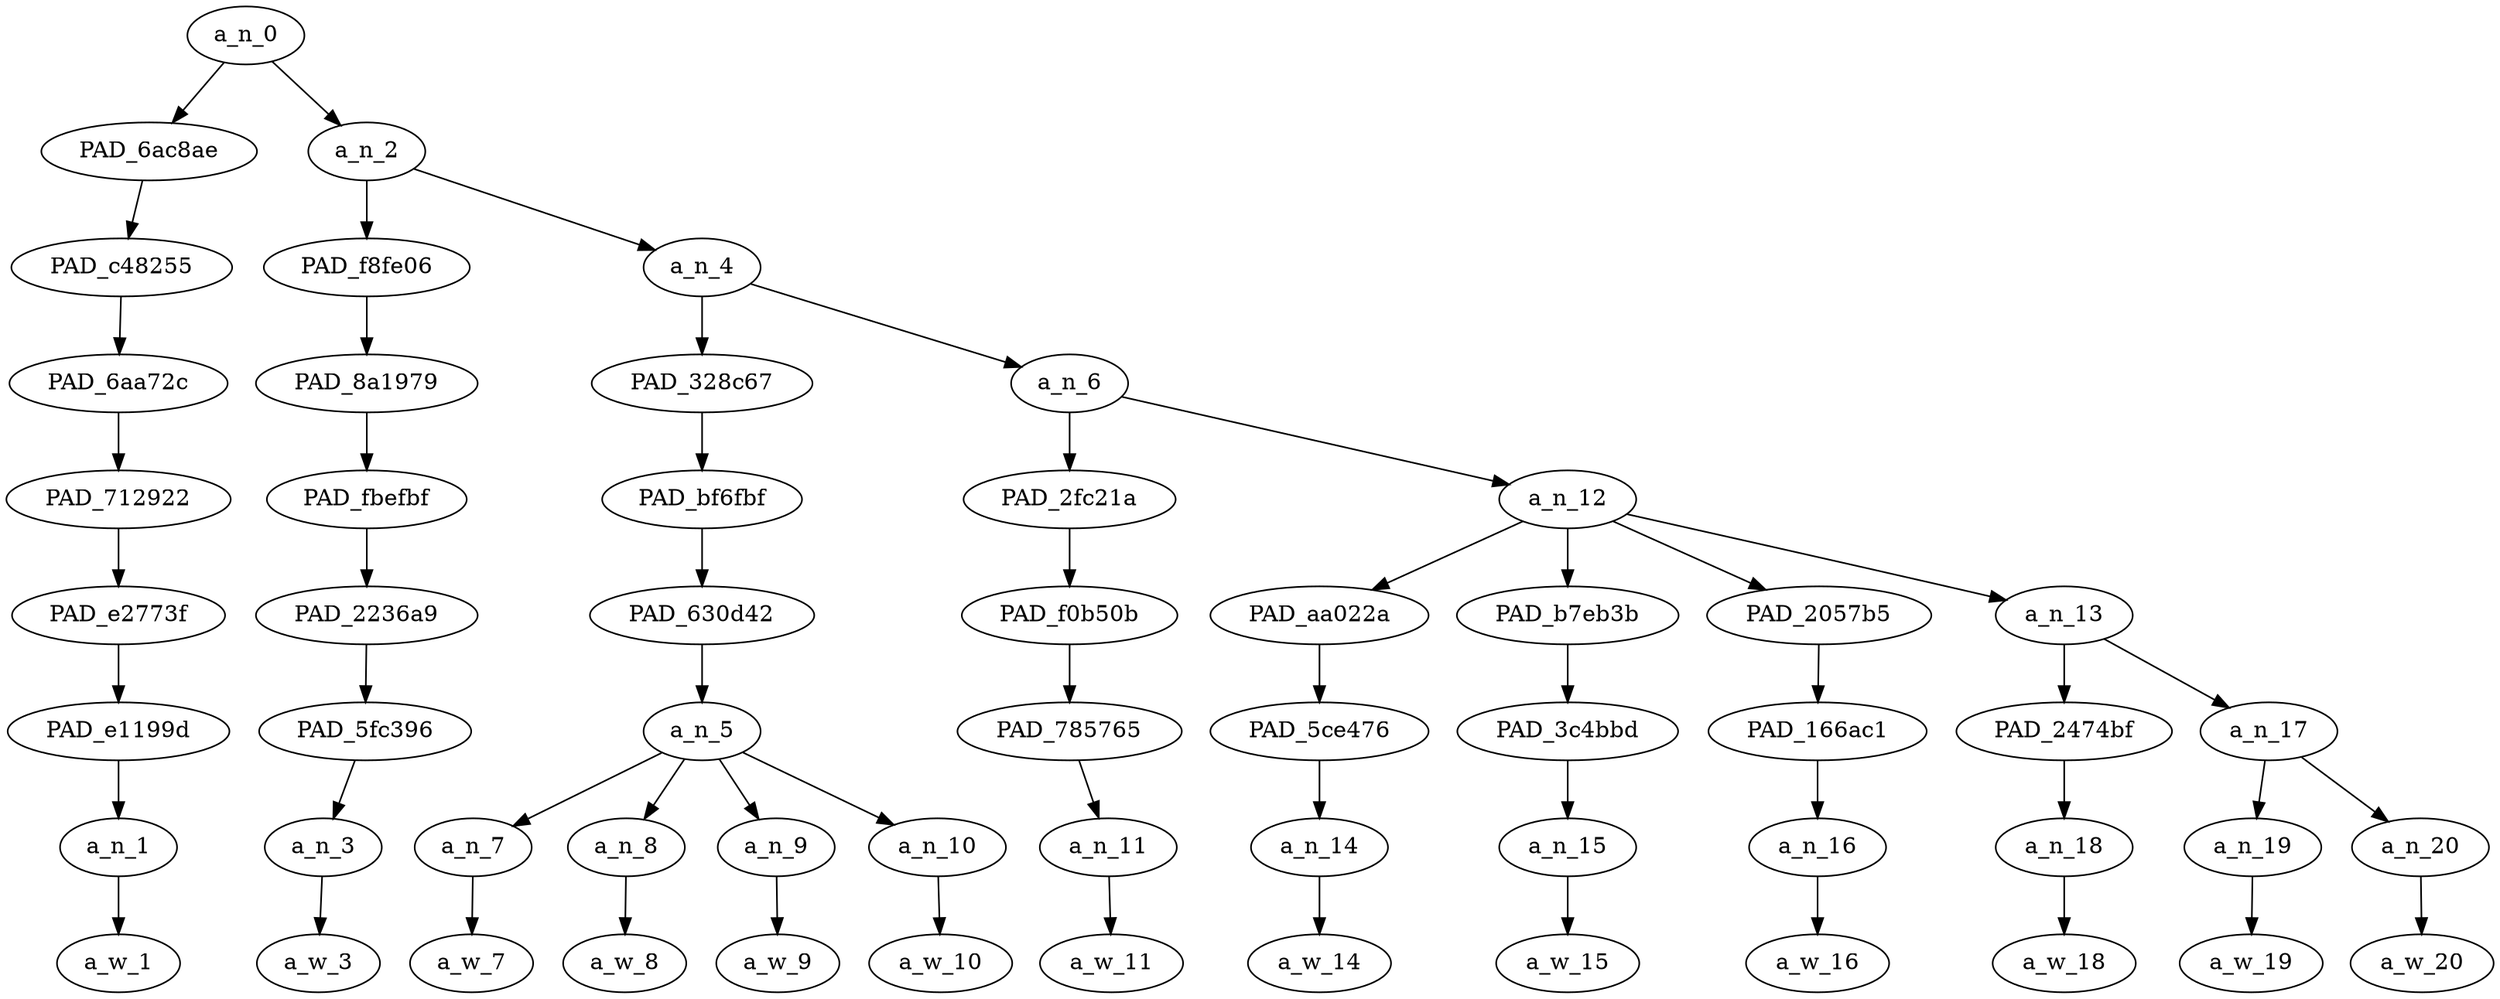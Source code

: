 strict digraph "" {
	a_n_0	[div_dir=1,
		index=0,
		level=8,
		pos="1.70703125,8!",
		text_span="[0, 1, 2, 3, 4, 5, 6, 7, 8, 9, 10, 11, 12]",
		value=1.00000001];
	PAD_6ac8ae	[div_dir=1,
		index=0,
		level=7,
		pos="0.0,7!",
		text_span="[0]",
		value=0.08370610];
	a_n_0 -> PAD_6ac8ae;
	a_n_2	[div_dir=1,
		index=1,
		level=7,
		pos="3.4140625,7!",
		text_span="[1, 2, 3, 4, 5, 6, 7, 8, 9, 10, 11, 12]",
		value=0.91509082];
	a_n_0 -> a_n_2;
	PAD_c48255	[div_dir=1,
		index=0,
		level=6,
		pos="0.0,6!",
		text_span="[0]",
		value=0.08370610];
	PAD_6ac8ae -> PAD_c48255;
	PAD_6aa72c	[div_dir=1,
		index=0,
		level=5,
		pos="0.0,5!",
		text_span="[0]",
		value=0.08370610];
	PAD_c48255 -> PAD_6aa72c;
	PAD_712922	[div_dir=1,
		index=0,
		level=4,
		pos="0.0,4!",
		text_span="[0]",
		value=0.08370610];
	PAD_6aa72c -> PAD_712922;
	PAD_e2773f	[div_dir=1,
		index=0,
		level=3,
		pos="0.0,3!",
		text_span="[0]",
		value=0.08370610];
	PAD_712922 -> PAD_e2773f;
	PAD_e1199d	[div_dir=1,
		index=0,
		level=2,
		pos="0.0,2!",
		text_span="[0]",
		value=0.08370610];
	PAD_e2773f -> PAD_e1199d;
	a_n_1	[div_dir=1,
		index=0,
		level=1,
		pos="0.0,1!",
		text_span="[0]",
		value=0.08370610];
	PAD_e1199d -> a_n_1;
	a_w_1	[div_dir=0,
		index=0,
		level=0,
		pos="0,0!",
		text_span="[0]",
		value=lol];
	a_n_1 -> a_w_1;
	PAD_f8fe06	[div_dir=-1,
		index=1,
		level=6,
		pos="1.0,6!",
		text_span="[1]",
		value=0.04046633];
	a_n_2 -> PAD_f8fe06;
	a_n_4	[div_dir=1,
		index=2,
		level=6,
		pos="5.828125,6!",
		text_span="[2, 3, 4, 5, 6, 7, 8, 9, 10, 11, 12]",
		value=0.87340446];
	a_n_2 -> a_n_4;
	PAD_8a1979	[div_dir=-1,
		index=1,
		level=5,
		pos="1.0,5!",
		text_span="[1]",
		value=0.04046633];
	PAD_f8fe06 -> PAD_8a1979;
	PAD_fbefbf	[div_dir=-1,
		index=1,
		level=4,
		pos="1.0,4!",
		text_span="[1]",
		value=0.04046633];
	PAD_8a1979 -> PAD_fbefbf;
	PAD_2236a9	[div_dir=-1,
		index=1,
		level=3,
		pos="1.0,3!",
		text_span="[1]",
		value=0.04046633];
	PAD_fbefbf -> PAD_2236a9;
	PAD_5fc396	[div_dir=-1,
		index=1,
		level=2,
		pos="1.0,2!",
		text_span="[1]",
		value=0.04046633];
	PAD_2236a9 -> PAD_5fc396;
	a_n_3	[div_dir=-1,
		index=1,
		level=1,
		pos="1.0,1!",
		text_span="[1]",
		value=0.04046633];
	PAD_5fc396 -> a_n_3;
	a_w_3	[div_dir=0,
		index=1,
		level=0,
		pos="1,0!",
		text_span="[1]",
		value=gives];
	a_n_3 -> a_w_3;
	PAD_328c67	[div_dir=1,
		index=2,
		level=5,
		pos="3.5,5!",
		text_span="[2, 3, 4, 5]",
		value=0.13074301];
	a_n_4 -> PAD_328c67;
	a_n_6	[div_dir=1,
		index=3,
		level=5,
		pos="8.15625,5!",
		text_span="[6, 7, 8, 9, 10, 11, 12]",
		value=0.74132747];
	a_n_4 -> a_n_6;
	PAD_bf6fbf	[div_dir=1,
		index=2,
		level=4,
		pos="3.5,4!",
		text_span="[2, 3, 4, 5]",
		value=0.13074301];
	PAD_328c67 -> PAD_bf6fbf;
	PAD_630d42	[div_dir=1,
		index=2,
		level=3,
		pos="3.5,3!",
		text_span="[2, 3, 4, 5]",
		value=0.13074301];
	PAD_bf6fbf -> PAD_630d42;
	a_n_5	[div_dir=1,
		index=2,
		level=2,
		pos="3.5,2!",
		text_span="[2, 3, 4, 5]",
		value=0.13074301];
	PAD_630d42 -> a_n_5;
	a_n_7	[div_dir=1,
		index=2,
		level=1,
		pos="2.0,1!",
		text_span="[2]",
		value=0.03056437];
	a_n_5 -> a_n_7;
	a_n_8	[div_dir=1,
		index=3,
		level=1,
		pos="3.0,1!",
		text_span="[3]",
		value=0.03070064];
	a_n_5 -> a_n_8;
	a_n_9	[div_dir=1,
		index=4,
		level=1,
		pos="4.0,1!",
		text_span="[4]",
		value=0.03020634];
	a_n_5 -> a_n_9;
	a_n_10	[div_dir=-1,
		index=5,
		level=1,
		pos="5.0,1!",
		text_span="[5]",
		value=0.03922254];
	a_n_5 -> a_n_10;
	a_w_7	[div_dir=0,
		index=2,
		level=0,
		pos="2,0!",
		text_span="[2]",
		value=a];
	a_n_7 -> a_w_7;
	a_w_8	[div_dir=0,
		index=3,
		level=0,
		pos="3,0!",
		text_span="[3]",
		value=whole];
	a_n_8 -> a_w_8;
	a_w_9	[div_dir=0,
		index=4,
		level=0,
		pos="4,0!",
		text_span="[4]",
		value=new];
	a_n_9 -> a_w_9;
	a_w_10	[div_dir=0,
		index=5,
		level=0,
		pos="5,0!",
		text_span="[5]",
		value=meaning];
	a_n_10 -> a_w_10;
	PAD_2fc21a	[div_dir=1,
		index=3,
		level=4,
		pos="6.0,4!",
		text_span="[6]",
		value=0.02889345];
	a_n_6 -> PAD_2fc21a;
	a_n_12	[div_dir=1,
		index=4,
		level=4,
		pos="10.3125,4!",
		text_span="[7, 8, 9, 10, 11, 12]",
		value=0.71092183];
	a_n_6 -> a_n_12;
	PAD_f0b50b	[div_dir=1,
		index=3,
		level=3,
		pos="6.0,3!",
		text_span="[6]",
		value=0.02889345];
	PAD_2fc21a -> PAD_f0b50b;
	PAD_785765	[div_dir=1,
		index=3,
		level=2,
		pos="6.0,2!",
		text_span="[6]",
		value=0.02889345];
	PAD_f0b50b -> PAD_785765;
	a_n_11	[div_dir=1,
		index=6,
		level=1,
		pos="6.0,1!",
		text_span="[6]",
		value=0.02889345];
	PAD_785765 -> a_n_11;
	a_w_11	[div_dir=0,
		index=6,
		level=0,
		pos="6,0!",
		text_span="[6]",
		value=to];
	a_n_11 -> a_w_11;
	PAD_aa022a	[div_dir=1,
		index=5,
		level=3,
		pos="10.0,3!",
		text_span="[10]",
		value=0.15098310];
	a_n_12 -> PAD_aa022a;
	PAD_b7eb3b	[div_dir=1,
		index=6,
		level=3,
		pos="11.0,3!",
		text_span="[11]",
		value=0.23842750];
	a_n_12 -> PAD_b7eb3b;
	PAD_2057b5	[div_dir=1,
		index=7,
		level=3,
		pos="12.0,3!",
		text_span="[12]",
		value=0.07581011];
	a_n_12 -> PAD_2057b5;
	a_n_13	[div_dir=1,
		index=4,
		level=3,
		pos="8.25,3!",
		text_span="[7, 8, 9]",
		value=0.24415656];
	a_n_12 -> a_n_13;
	PAD_5ce476	[div_dir=1,
		index=6,
		level=2,
		pos="10.0,2!",
		text_span="[10]",
		value=0.15098310];
	PAD_aa022a -> PAD_5ce476;
	a_n_14	[div_dir=1,
		index=10,
		level=1,
		pos="10.0,1!",
		text_span="[10]",
		value=0.15098310];
	PAD_5ce476 -> a_n_14;
	a_w_14	[div_dir=0,
		index=10,
		level=0,
		pos="10,0!",
		text_span="[10]",
		value=fuggen];
	a_n_14 -> a_w_14;
	PAD_3c4bbd	[div_dir=1,
		index=7,
		level=2,
		pos="11.0,2!",
		text_span="[11]",
		value=0.23842750];
	PAD_b7eb3b -> PAD_3c4bbd;
	a_n_15	[div_dir=1,
		index=11,
		level=1,
		pos="11.0,1!",
		text_span="[11]",
		value=0.23842750];
	PAD_3c4bbd -> a_n_15;
	a_w_15	[div_dir=0,
		index=11,
		level=0,
		pos="11,0!",
		text_span="[11]",
		value=kike];
	a_n_15 -> a_w_15;
	PAD_166ac1	[div_dir=1,
		index=8,
		level=2,
		pos="12.0,2!",
		text_span="[12]",
		value=0.07581011];
	PAD_2057b5 -> PAD_166ac1;
	a_n_16	[div_dir=1,
		index=12,
		level=1,
		pos="12.0,1!",
		text_span="[12]",
		value=0.07581011];
	PAD_166ac1 -> a_n_16;
	a_w_16	[div_dir=0,
		index=12,
		level=0,
		pos="12,0!",
		text_span="[12]",
		value=demon];
	a_n_16 -> a_w_16;
	PAD_2474bf	[div_dir=1,
		index=5,
		level=2,
		pos="9.0,2!",
		text_span="[9]",
		value=0.10545694];
	a_n_13 -> PAD_2474bf;
	a_n_17	[div_dir=1,
		index=4,
		level=2,
		pos="7.5,2!",
		text_span="[7, 8]",
		value=0.13832464];
	a_n_13 -> a_n_17;
	a_n_18	[div_dir=1,
		index=9,
		level=1,
		pos="9.0,1!",
		text_span="[9]",
		value=0.10545694];
	PAD_2474bf -> a_n_18;
	a_w_18	[div_dir=0,
		index=9,
		level=0,
		pos="9,0!",
		text_span="[9]",
		value=lmao];
	a_n_18 -> a_w_18;
	a_n_19	[div_dir=1,
		index=7,
		level=1,
		pos="7.0,1!",
		text_span="[7]",
		value=0.07240473];
	a_n_17 -> a_n_19;
	a_n_20	[div_dir=1,
		index=8,
		level=1,
		pos="8.0,1!",
		text_span="[8]",
		value=0.06540698];
	a_n_17 -> a_n_20;
	a_w_19	[div_dir=0,
		index=7,
		level=0,
		pos="7,0!",
		text_span="[7]",
		value=bread];
	a_n_19 -> a_w_19;
	a_w_20	[div_dir=0,
		index=8,
		level=0,
		pos="8,0!",
		text_span="[8]",
		value=basket];
	a_n_20 -> a_w_20;
}
